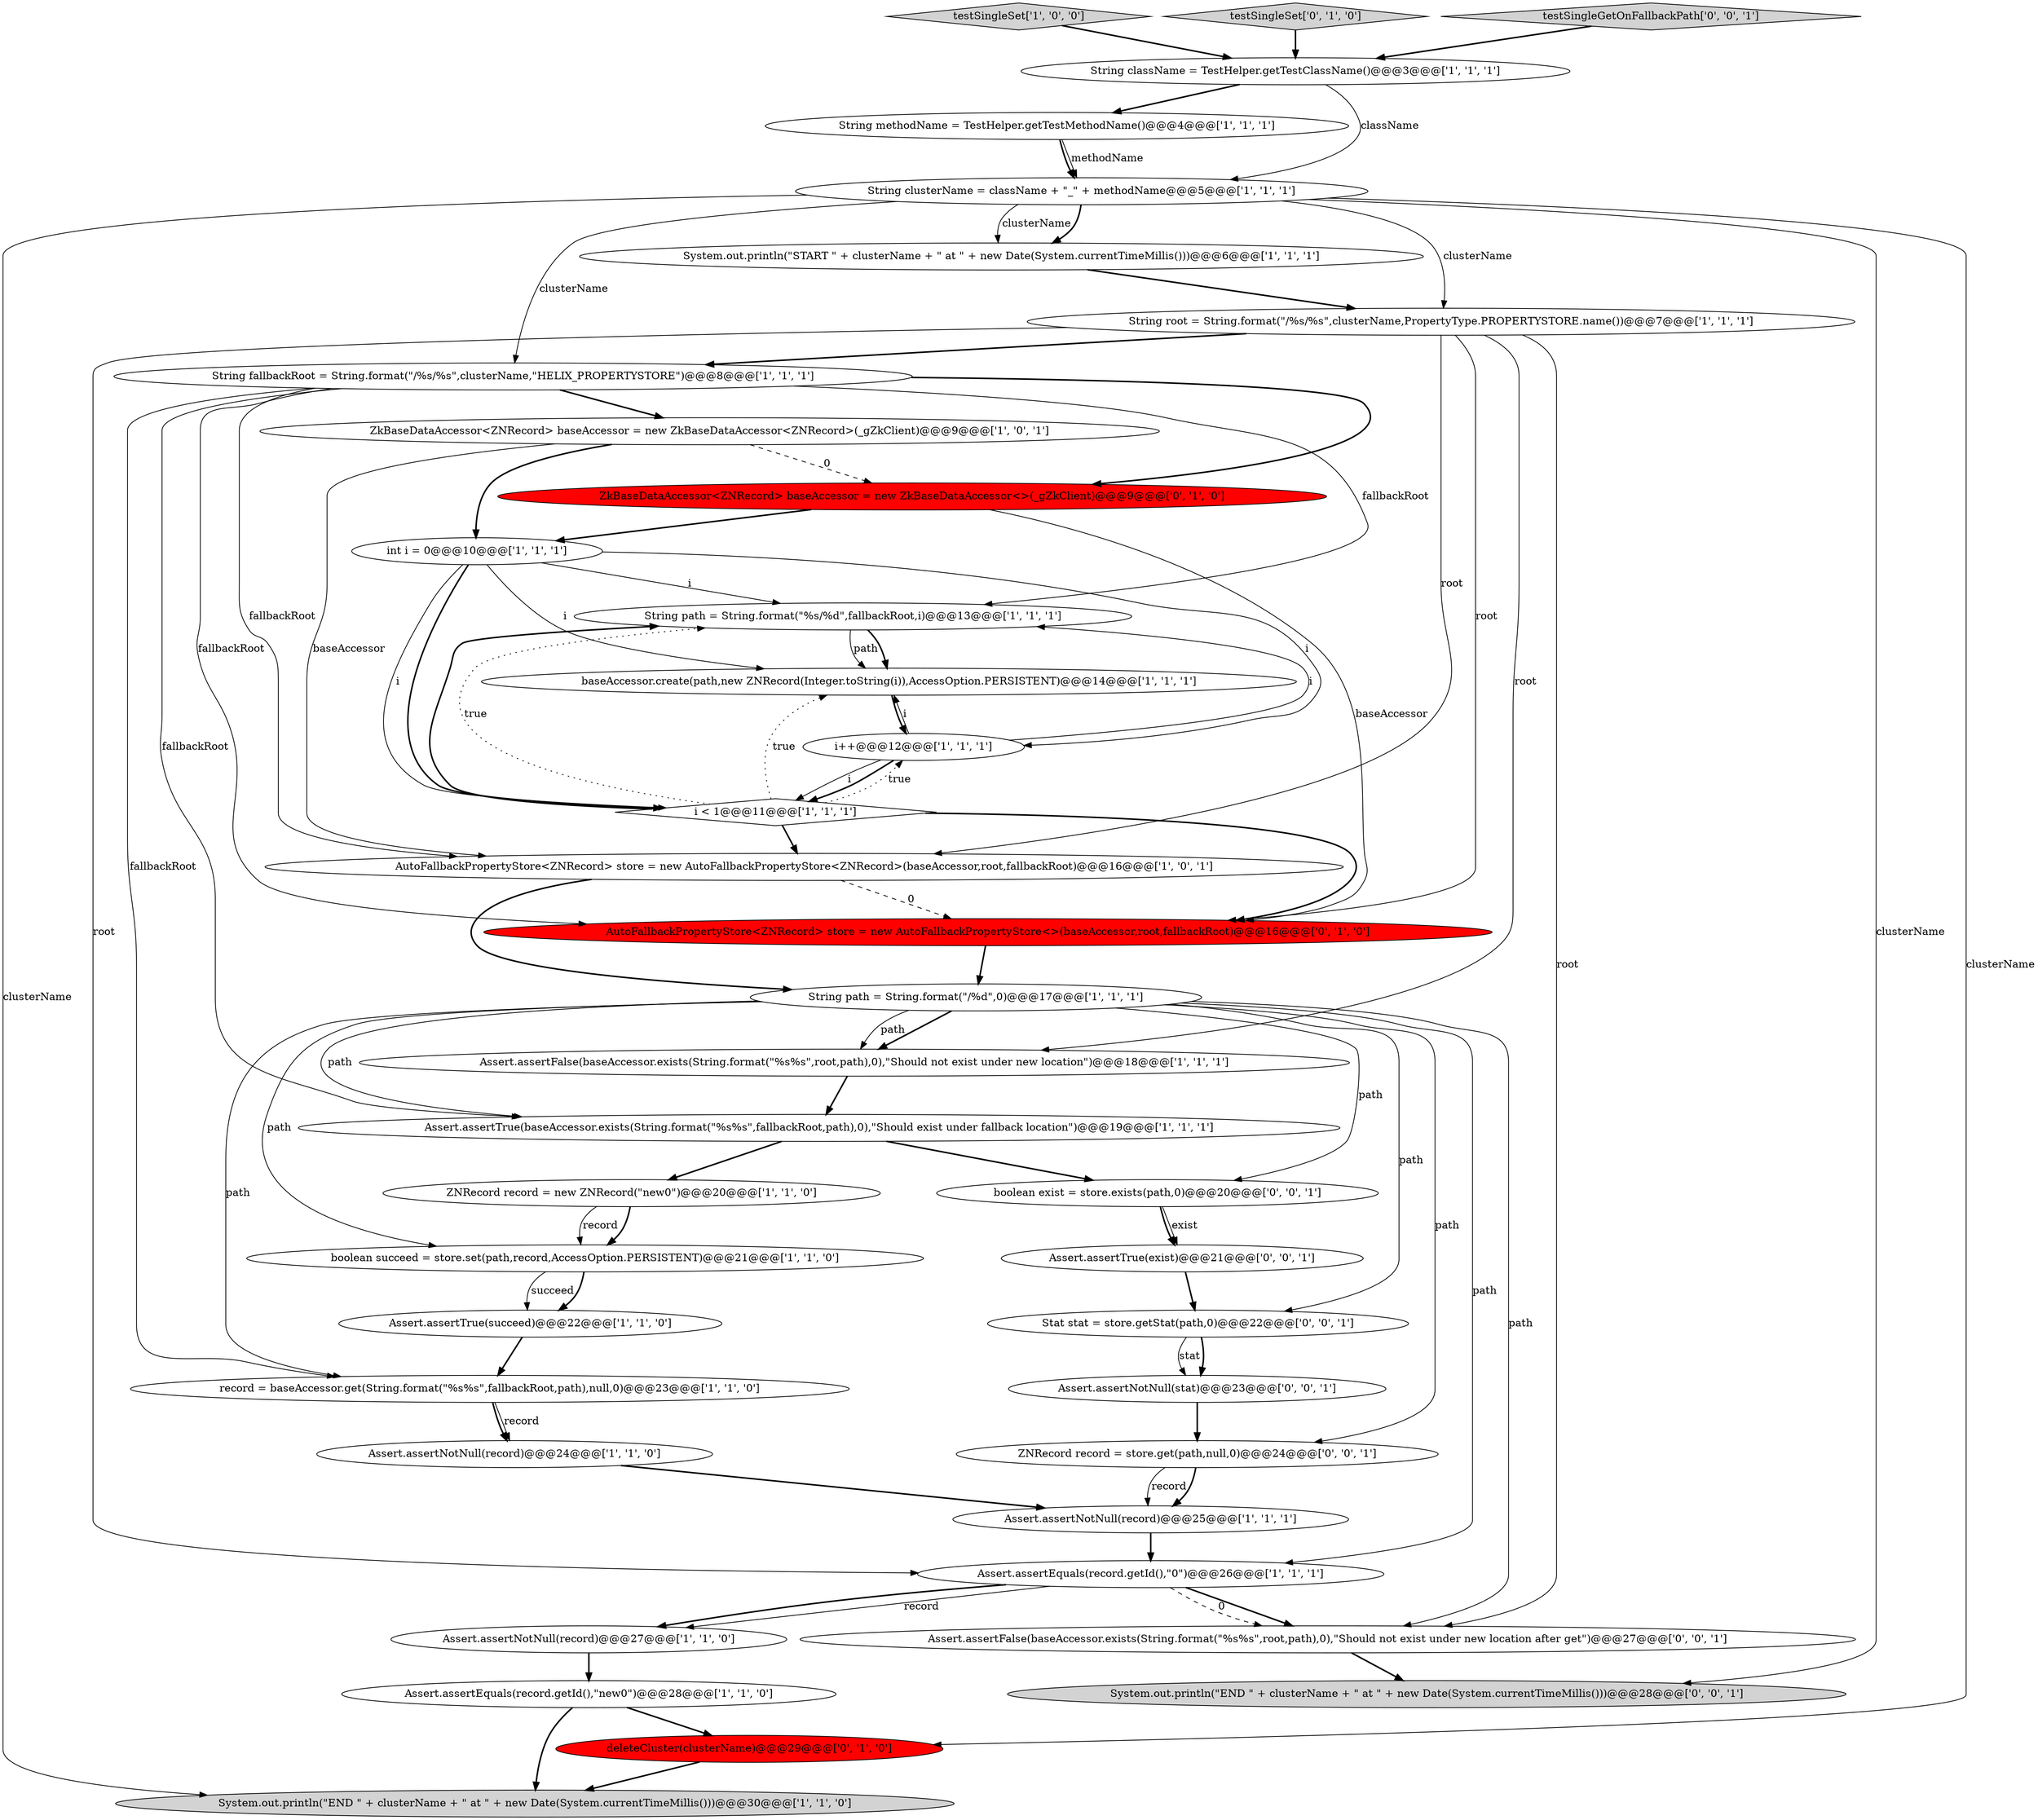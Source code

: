 digraph {
0 [style = filled, label = "String methodName = TestHelper.getTestMethodName()@@@4@@@['1', '1', '1']", fillcolor = white, shape = ellipse image = "AAA0AAABBB1BBB"];
31 [style = filled, label = "Assert.assertNotNull(stat)@@@23@@@['0', '0', '1']", fillcolor = white, shape = ellipse image = "AAA0AAABBB3BBB"];
10 [style = filled, label = "String root = String.format(\"/%s/%s\",clusterName,PropertyType.PROPERTYSTORE.name())@@@7@@@['1', '1', '1']", fillcolor = white, shape = ellipse image = "AAA0AAABBB1BBB"];
7 [style = filled, label = "int i = 0@@@10@@@['1', '1', '1']", fillcolor = white, shape = ellipse image = "AAA0AAABBB1BBB"];
8 [style = filled, label = "String fallbackRoot = String.format(\"/%s/%s\",clusterName,\"HELIX_PROPERTYSTORE\")@@@8@@@['1', '1', '1']", fillcolor = white, shape = ellipse image = "AAA0AAABBB1BBB"];
24 [style = filled, label = "i++@@@12@@@['1', '1', '1']", fillcolor = white, shape = ellipse image = "AAA0AAABBB1BBB"];
6 [style = filled, label = "System.out.println(\"END \" + clusterName + \" at \" + new Date(System.currentTimeMillis()))@@@30@@@['1', '1', '0']", fillcolor = lightgray, shape = ellipse image = "AAA0AAABBB1BBB"];
28 [style = filled, label = "deleteCluster(clusterName)@@@29@@@['0', '1', '0']", fillcolor = red, shape = ellipse image = "AAA1AAABBB2BBB"];
35 [style = filled, label = "Stat stat = store.getStat(path,0)@@@22@@@['0', '0', '1']", fillcolor = white, shape = ellipse image = "AAA0AAABBB3BBB"];
22 [style = filled, label = "i < 1@@@11@@@['1', '1', '1']", fillcolor = white, shape = diamond image = "AAA0AAABBB1BBB"];
20 [style = filled, label = "Assert.assertFalse(baseAccessor.exists(String.format(\"%s%s\",root,path),0),\"Should not exist under new location\")@@@18@@@['1', '1', '1']", fillcolor = white, shape = ellipse image = "AAA0AAABBB1BBB"];
25 [style = filled, label = "String path = String.format(\"%s/%d\",fallbackRoot,i)@@@13@@@['1', '1', '1']", fillcolor = white, shape = ellipse image = "AAA0AAABBB1BBB"];
38 [style = filled, label = "Assert.assertTrue(exist)@@@21@@@['0', '0', '1']", fillcolor = white, shape = ellipse image = "AAA0AAABBB3BBB"];
21 [style = filled, label = "Assert.assertTrue(succeed)@@@22@@@['1', '1', '0']", fillcolor = white, shape = ellipse image = "AAA0AAABBB1BBB"];
17 [style = filled, label = "ZNRecord record = new ZNRecord(\"new0\")@@@20@@@['1', '1', '0']", fillcolor = white, shape = ellipse image = "AAA0AAABBB1BBB"];
9 [style = filled, label = "baseAccessor.create(path,new ZNRecord(Integer.toString(i)),AccessOption.PERSISTENT)@@@14@@@['1', '1', '1']", fillcolor = white, shape = ellipse image = "AAA0AAABBB1BBB"];
12 [style = filled, label = "String path = String.format(\"/%d\",0)@@@17@@@['1', '1', '1']", fillcolor = white, shape = ellipse image = "AAA0AAABBB1BBB"];
11 [style = filled, label = "Assert.assertNotNull(record)@@@24@@@['1', '1', '0']", fillcolor = white, shape = ellipse image = "AAA0AAABBB1BBB"];
26 [style = filled, label = "System.out.println(\"START \" + clusterName + \" at \" + new Date(System.currentTimeMillis()))@@@6@@@['1', '1', '1']", fillcolor = white, shape = ellipse image = "AAA0AAABBB1BBB"];
34 [style = filled, label = "ZNRecord record = store.get(path,null,0)@@@24@@@['0', '0', '1']", fillcolor = white, shape = ellipse image = "AAA0AAABBB3BBB"];
3 [style = filled, label = "testSingleSet['1', '0', '0']", fillcolor = lightgray, shape = diamond image = "AAA0AAABBB1BBB"];
13 [style = filled, label = "Assert.assertNotNull(record)@@@25@@@['1', '1', '1']", fillcolor = white, shape = ellipse image = "AAA0AAABBB1BBB"];
15 [style = filled, label = "record = baseAccessor.get(String.format(\"%s%s\",fallbackRoot,path),null,0)@@@23@@@['1', '1', '0']", fillcolor = white, shape = ellipse image = "AAA0AAABBB1BBB"];
27 [style = filled, label = "testSingleSet['0', '1', '0']", fillcolor = lightgray, shape = diamond image = "AAA0AAABBB2BBB"];
33 [style = filled, label = "Assert.assertFalse(baseAccessor.exists(String.format(\"%s%s\",root,path),0),\"Should not exist under new location after get\")@@@27@@@['0', '0', '1']", fillcolor = white, shape = ellipse image = "AAA0AAABBB3BBB"];
1 [style = filled, label = "Assert.assertTrue(baseAccessor.exists(String.format(\"%s%s\",fallbackRoot,path),0),\"Should exist under fallback location\")@@@19@@@['1', '1', '1']", fillcolor = white, shape = ellipse image = "AAA0AAABBB1BBB"];
37 [style = filled, label = "System.out.println(\"END \" + clusterName + \" at \" + new Date(System.currentTimeMillis()))@@@28@@@['0', '0', '1']", fillcolor = lightgray, shape = ellipse image = "AAA0AAABBB3BBB"];
2 [style = filled, label = "Assert.assertEquals(record.getId(),\"new0\")@@@28@@@['1', '1', '0']", fillcolor = white, shape = ellipse image = "AAA0AAABBB1BBB"];
4 [style = filled, label = "String className = TestHelper.getTestClassName()@@@3@@@['1', '1', '1']", fillcolor = white, shape = ellipse image = "AAA0AAABBB1BBB"];
16 [style = filled, label = "ZkBaseDataAccessor<ZNRecord> baseAccessor = new ZkBaseDataAccessor<ZNRecord>(_gZkClient)@@@9@@@['1', '0', '1']", fillcolor = white, shape = ellipse image = "AAA0AAABBB1BBB"];
29 [style = filled, label = "ZkBaseDataAccessor<ZNRecord> baseAccessor = new ZkBaseDataAccessor<>(_gZkClient)@@@9@@@['0', '1', '0']", fillcolor = red, shape = ellipse image = "AAA1AAABBB2BBB"];
32 [style = filled, label = "boolean exist = store.exists(path,0)@@@20@@@['0', '0', '1']", fillcolor = white, shape = ellipse image = "AAA0AAABBB3BBB"];
5 [style = filled, label = "Assert.assertEquals(record.getId(),\"0\")@@@26@@@['1', '1', '1']", fillcolor = white, shape = ellipse image = "AAA0AAABBB1BBB"];
23 [style = filled, label = "boolean succeed = store.set(path,record,AccessOption.PERSISTENT)@@@21@@@['1', '1', '0']", fillcolor = white, shape = ellipse image = "AAA0AAABBB1BBB"];
19 [style = filled, label = "Assert.assertNotNull(record)@@@27@@@['1', '1', '0']", fillcolor = white, shape = ellipse image = "AAA0AAABBB1BBB"];
36 [style = filled, label = "testSingleGetOnFallbackPath['0', '0', '1']", fillcolor = lightgray, shape = diamond image = "AAA0AAABBB3BBB"];
18 [style = filled, label = "AutoFallbackPropertyStore<ZNRecord> store = new AutoFallbackPropertyStore<ZNRecord>(baseAccessor,root,fallbackRoot)@@@16@@@['1', '0', '1']", fillcolor = white, shape = ellipse image = "AAA0AAABBB1BBB"];
30 [style = filled, label = "AutoFallbackPropertyStore<ZNRecord> store = new AutoFallbackPropertyStore<>(baseAccessor,root,fallbackRoot)@@@16@@@['0', '1', '0']", fillcolor = red, shape = ellipse image = "AAA1AAABBB2BBB"];
14 [style = filled, label = "String clusterName = className + \"_\" + methodName@@@5@@@['1', '1', '1']", fillcolor = white, shape = ellipse image = "AAA0AAABBB1BBB"];
8->16 [style = bold, label=""];
28->6 [style = bold, label=""];
26->10 [style = bold, label=""];
18->30 [style = dashed, label="0"];
2->6 [style = bold, label=""];
21->15 [style = bold, label=""];
12->34 [style = solid, label="path"];
16->7 [style = bold, label=""];
23->21 [style = solid, label="succeed"];
14->37 [style = solid, label="clusterName"];
4->14 [style = solid, label="className"];
25->9 [style = solid, label="path"];
3->4 [style = bold, label=""];
24->22 [style = solid, label="i"];
22->30 [style = bold, label=""];
14->26 [style = solid, label="clusterName"];
8->15 [style = solid, label="fallbackRoot"];
7->9 [style = solid, label="i"];
5->19 [style = solid, label="record"];
15->11 [style = solid, label="record"];
0->14 [style = bold, label=""];
8->30 [style = solid, label="fallbackRoot"];
15->11 [style = bold, label=""];
10->8 [style = bold, label=""];
11->13 [style = bold, label=""];
2->28 [style = bold, label=""];
9->24 [style = bold, label=""];
35->31 [style = bold, label=""];
22->25 [style = bold, label=""];
34->13 [style = solid, label="record"];
5->33 [style = bold, label=""];
12->15 [style = solid, label="path"];
36->4 [style = bold, label=""];
0->14 [style = solid, label="methodName"];
18->12 [style = bold, label=""];
7->24 [style = solid, label="i"];
19->2 [style = bold, label=""];
22->24 [style = dotted, label="true"];
8->25 [style = solid, label="fallbackRoot"];
8->1 [style = solid, label="fallbackRoot"];
1->17 [style = bold, label=""];
4->0 [style = bold, label=""];
10->5 [style = solid, label="root"];
12->1 [style = solid, label="path"];
22->18 [style = bold, label=""];
10->20 [style = solid, label="root"];
12->33 [style = solid, label="path"];
10->18 [style = solid, label="root"];
35->31 [style = solid, label="stat"];
5->33 [style = dashed, label="0"];
13->5 [style = bold, label=""];
1->32 [style = bold, label=""];
22->9 [style = dotted, label="true"];
38->35 [style = bold, label=""];
32->38 [style = solid, label="exist"];
12->23 [style = solid, label="path"];
25->9 [style = bold, label=""];
22->25 [style = dotted, label="true"];
12->20 [style = bold, label=""];
20->1 [style = bold, label=""];
17->23 [style = bold, label=""];
29->30 [style = solid, label="baseAccessor"];
31->34 [style = bold, label=""];
5->19 [style = bold, label=""];
7->22 [style = bold, label=""];
30->12 [style = bold, label=""];
12->35 [style = solid, label="path"];
33->37 [style = bold, label=""];
14->8 [style = solid, label="clusterName"];
10->33 [style = solid, label="root"];
14->6 [style = solid, label="clusterName"];
17->23 [style = solid, label="record"];
7->22 [style = solid, label="i"];
10->30 [style = solid, label="root"];
34->13 [style = bold, label=""];
12->32 [style = solid, label="path"];
12->5 [style = solid, label="path"];
24->22 [style = bold, label=""];
14->28 [style = solid, label="clusterName"];
7->25 [style = solid, label="i"];
14->26 [style = bold, label=""];
32->38 [style = bold, label=""];
27->4 [style = bold, label=""];
12->20 [style = solid, label="path"];
14->10 [style = solid, label="clusterName"];
23->21 [style = bold, label=""];
8->18 [style = solid, label="fallbackRoot"];
16->29 [style = dashed, label="0"];
29->7 [style = bold, label=""];
24->25 [style = solid, label="i"];
8->29 [style = bold, label=""];
16->18 [style = solid, label="baseAccessor"];
24->9 [style = solid, label="i"];
}
